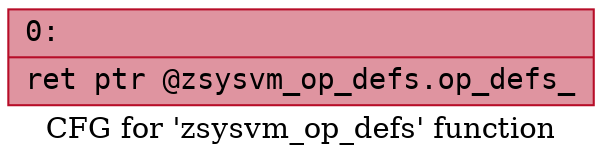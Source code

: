 digraph "CFG for 'zsysvm_op_defs' function" {
	label="CFG for 'zsysvm_op_defs' function";

	Node0x6000004b5ef0 [shape=record,color="#b70d28ff", style=filled, fillcolor="#b70d2870" fontname="Courier",label="{0:\l|  ret ptr @zsysvm_op_defs.op_defs_\l}"];
}
